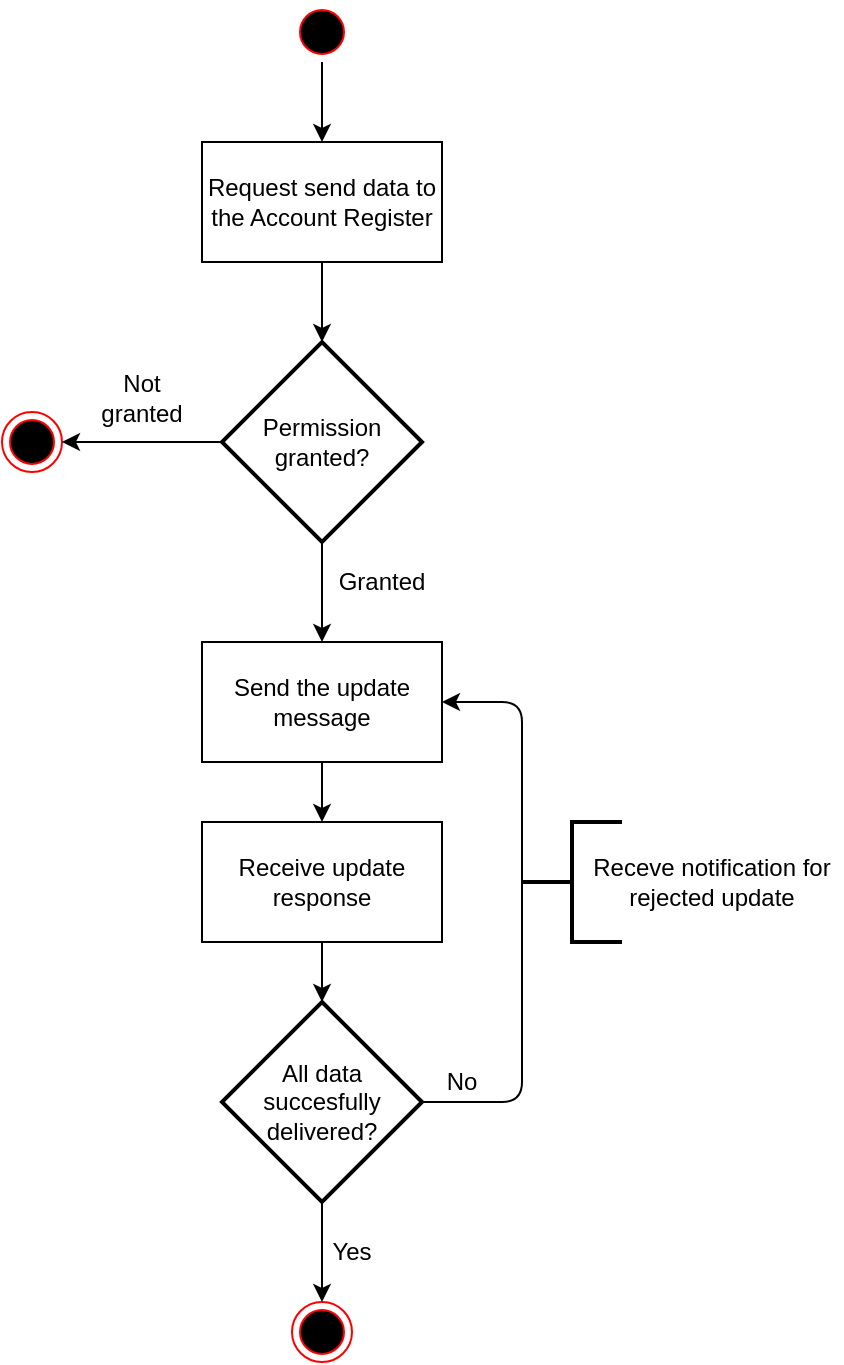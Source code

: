 <mxfile version="12.1.2" type="device" pages="1"><diagram id="t_KkMEHlUit8m2WitBh-" name="Page-1"><mxGraphModel dx="1035" dy="1664" grid="1" gridSize="10" guides="1" tooltips="1" connect="1" arrows="1" fold="1" page="1" pageScale="1" pageWidth="850" pageHeight="1100" math="0" shadow="0"><root><mxCell id="0"/><mxCell id="1" parent="0"/><mxCell id="nPkPI_F-I4e4PBR3PP3D-71" value="" style="edgeStyle=orthogonalEdgeStyle;rounded=0;orthogonalLoop=1;jettySize=auto;html=1;exitX=0.5;exitY=1;exitDx=0;exitDy=0;" edge="1" parent="1" source="oqFYIKZlfhrUgPtLVIde-1" target="nPkPI_F-I4e4PBR3PP3D-24"><mxGeometry relative="1" as="geometry"><mxPoint x="470" y="-990" as="sourcePoint"/></mxGeometry></mxCell><mxCell id="oqFYIKZlfhrUgPtLVIde-1" value="" style="ellipse;html=1;shape=startState;fillColor=#000000;strokeColor=#ff0000;" parent="1" vertex="1"><mxGeometry x="245" y="-1020" width="30" height="30" as="geometry"/></mxCell><mxCell id="oqFYIKZlfhrUgPtLVIde-6" value="" style="ellipse;html=1;shape=endState;fillColor=#000000;strokeColor=#ff0000;" parent="1" vertex="1"><mxGeometry x="100" y="-815" width="30" height="30" as="geometry"/></mxCell><mxCell id="oqFYIKZlfhrUgPtLVIde-36" style="edgeStyle=orthogonalEdgeStyle;rounded=0;orthogonalLoop=1;jettySize=auto;html=1;exitX=0.5;exitY=0;exitDx=0;exitDy=0;entryX=0.5;entryY=0;entryDx=0;entryDy=0;" parent="1" source="oqFYIKZlfhrUgPtLVIde-35" target="oqFYIKZlfhrUgPtLVIde-35" edge="1"><mxGeometry relative="1" as="geometry"><mxPoint x="240" y="-400" as="targetPoint"/></mxGeometry></mxCell><mxCell id="oqFYIKZlfhrUgPtLVIde-35" value="" style="ellipse;html=1;shape=endState;fillColor=#000000;strokeColor=#ff0000;" parent="1" vertex="1"><mxGeometry x="245" y="-370" width="30" height="30" as="geometry"/></mxCell><mxCell id="nPkPI_F-I4e4PBR3PP3D-24" value="Request send data to the Account Register" style="rounded=0;whiteSpace=wrap;html=1;" vertex="1" parent="1"><mxGeometry x="200" y="-950" width="120" height="60" as="geometry"/></mxCell><mxCell id="nPkPI_F-I4e4PBR3PP3D-25" value="Permission granted?" style="strokeWidth=2;html=1;shape=mxgraph.flowchart.decision;whiteSpace=wrap;direction=south;" vertex="1" parent="1"><mxGeometry x="210" y="-850" width="100" height="100" as="geometry"/></mxCell><mxCell id="nPkPI_F-I4e4PBR3PP3D-28" value="Send the update message" style="rounded=0;whiteSpace=wrap;html=1;" vertex="1" parent="1"><mxGeometry x="200" y="-700" width="120" height="60" as="geometry"/></mxCell><mxCell id="nPkPI_F-I4e4PBR3PP3D-29" value="All data succesfully delivered?" style="strokeWidth=2;html=1;shape=mxgraph.flowchart.decision;whiteSpace=wrap;verticalAlign=middle;" vertex="1" parent="1"><mxGeometry x="210" y="-520" width="100" height="100" as="geometry"/></mxCell><mxCell id="nPkPI_F-I4e4PBR3PP3D-30" value="" style="endArrow=classic;html=1;exitX=0.5;exitY=1;exitDx=0;exitDy=0;exitPerimeter=0;entryX=0.5;entryY=0;entryDx=0;entryDy=0;" edge="1" parent="1" source="nPkPI_F-I4e4PBR3PP3D-29" target="oqFYIKZlfhrUgPtLVIde-35"><mxGeometry width="50" height="50" relative="1" as="geometry"><mxPoint x="55" y="-280" as="sourcePoint"/><mxPoint x="225" y="-490" as="targetPoint"/></mxGeometry></mxCell><mxCell id="nPkPI_F-I4e4PBR3PP3D-37" value="" style="endArrow=classic;html=1;exitX=0.5;exitY=1;exitDx=0;exitDy=0;entryX=0.5;entryY=0;entryDx=0;entryDy=0;" edge="1" parent="1" source="nPkPI_F-I4e4PBR3PP3D-28" target="nPkPI_F-I4e4PBR3PP3D-53"><mxGeometry width="50" height="50" relative="1" as="geometry"><mxPoint x="350" y="-620" as="sourcePoint"/><mxPoint x="259" y="-610" as="targetPoint"/></mxGeometry></mxCell><mxCell id="nPkPI_F-I4e4PBR3PP3D-38" value="" style="endArrow=classic;html=1;exitX=1;exitY=0.5;exitDx=0;exitDy=0;exitPerimeter=0;" edge="1" parent="1" source="nPkPI_F-I4e4PBR3PP3D-25" target="nPkPI_F-I4e4PBR3PP3D-28"><mxGeometry width="50" height="50" relative="1" as="geometry"><mxPoint x="259" y="-750" as="sourcePoint"/><mxPoint x="150" y="-730" as="targetPoint"/></mxGeometry></mxCell><mxCell id="nPkPI_F-I4e4PBR3PP3D-40" value="" style="endArrow=classic;html=1;exitX=0.5;exitY=1;exitDx=0;exitDy=0;entryX=0;entryY=0.5;entryDx=0;entryDy=0;entryPerimeter=0;" edge="1" parent="1" source="nPkPI_F-I4e4PBR3PP3D-24" target="nPkPI_F-I4e4PBR3PP3D-25"><mxGeometry width="50" height="50" relative="1" as="geometry"><mxPoint x="259" y="-880" as="sourcePoint"/><mxPoint x="470" y="-840" as="targetPoint"/></mxGeometry></mxCell><mxCell id="nPkPI_F-I4e4PBR3PP3D-45" value="" style="endArrow=classic;html=1;entryX=1;entryY=0.5;entryDx=0;entryDy=0;exitX=0.5;exitY=1;exitDx=0;exitDy=0;exitPerimeter=0;verticalAlign=bottom;" edge="1" parent="1" source="nPkPI_F-I4e4PBR3PP3D-25" target="oqFYIKZlfhrUgPtLVIde-6"><mxGeometry width="50" height="50" relative="1" as="geometry"><mxPoint x="210" y="-790" as="sourcePoint"/><mxPoint x="150" y="-800" as="targetPoint"/></mxGeometry></mxCell><mxCell id="nPkPI_F-I4e4PBR3PP3D-47" value="Not granted" style="text;html=1;strokeColor=none;fillColor=none;align=center;verticalAlign=bottom;whiteSpace=wrap;rounded=0;" vertex="1" parent="1"><mxGeometry x="150" y="-825" width="40" height="20" as="geometry"/></mxCell><mxCell id="nPkPI_F-I4e4PBR3PP3D-52" value="Granted" style="text;html=1;strokeColor=none;fillColor=none;align=center;verticalAlign=middle;whiteSpace=wrap;rounded=0;" vertex="1" parent="1"><mxGeometry x="270" y="-740" width="40" height="20" as="geometry"/></mxCell><mxCell id="nPkPI_F-I4e4PBR3PP3D-53" value="Receive update response" style="rounded=0;whiteSpace=wrap;html=1;" vertex="1" parent="1"><mxGeometry x="200" y="-610" width="120" height="60" as="geometry"/></mxCell><mxCell id="nPkPI_F-I4e4PBR3PP3D-55" value="" style="endArrow=classic;html=1;exitX=0.5;exitY=1;exitDx=0;exitDy=0;entryX=0.5;entryY=0;entryDx=0;entryDy=0;entryPerimeter=0;" edge="1" parent="1" source="nPkPI_F-I4e4PBR3PP3D-53" target="nPkPI_F-I4e4PBR3PP3D-29"><mxGeometry width="50" height="50" relative="1" as="geometry"><mxPoint x="259" y="-550" as="sourcePoint"/><mxPoint x="259" y="-520" as="targetPoint"/></mxGeometry></mxCell><mxCell id="nPkPI_F-I4e4PBR3PP3D-58" value="" style="endArrow=classic;html=1;exitX=1;exitY=0.5;exitDx=0;exitDy=0;exitPerimeter=0;entryX=1;entryY=0.5;entryDx=0;entryDy=0;" edge="1" parent="1" source="nPkPI_F-I4e4PBR3PP3D-29" target="nPkPI_F-I4e4PBR3PP3D-28"><mxGeometry width="50" height="50" relative="1" as="geometry"><mxPoint x="100" y="-240" as="sourcePoint"/><mxPoint x="330" y="-670" as="targetPoint"/><Array as="points"><mxPoint x="360" y="-470"/><mxPoint x="360" y="-520"/><mxPoint x="360" y="-670"/></Array></mxGeometry></mxCell><mxCell id="nPkPI_F-I4e4PBR3PP3D-60" value="No" style="text;html=1;strokeColor=none;fillColor=none;align=center;verticalAlign=middle;whiteSpace=wrap;rounded=0;" vertex="1" parent="1"><mxGeometry x="310" y="-490" width="40" height="20" as="geometry"/></mxCell><mxCell id="nPkPI_F-I4e4PBR3PP3D-80" value="Yes" style="text;html=1;strokeColor=none;fillColor=none;align=center;verticalAlign=middle;whiteSpace=wrap;rounded=0;" vertex="1" parent="1"><mxGeometry x="255" y="-405" width="40" height="20" as="geometry"/></mxCell><mxCell id="nPkPI_F-I4e4PBR3PP3D-96" value="" style="group" vertex="1" connectable="0" parent="1"><mxGeometry x="360" y="-610" width="160" height="60" as="geometry"/></mxCell><mxCell id="nPkPI_F-I4e4PBR3PP3D-93" value="Receve notification for rejected update" style="text;html=1;strokeColor=none;fillColor=none;align=center;verticalAlign=middle;whiteSpace=wrap;rounded=0;" vertex="1" parent="nPkPI_F-I4e4PBR3PP3D-96"><mxGeometry x="30" y="20" width="130" height="20" as="geometry"/></mxCell><mxCell id="nPkPI_F-I4e4PBR3PP3D-95" value="" style="strokeWidth=2;html=1;shape=mxgraph.flowchart.annotation_2;align=left;labelPosition=right;pointerEvents=1;" vertex="1" parent="nPkPI_F-I4e4PBR3PP3D-96"><mxGeometry width="50" height="60" as="geometry"/></mxCell></root></mxGraphModel></diagram></mxfile>